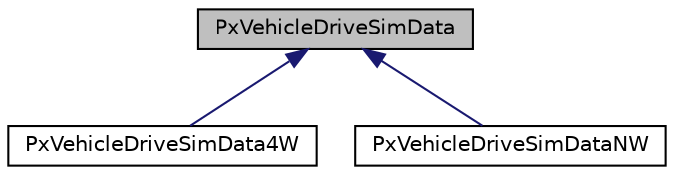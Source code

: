 digraph "PxVehicleDriveSimData"
{
  edge [fontname="Helvetica",fontsize="10",labelfontname="Helvetica",labelfontsize="10"];
  node [fontname="Helvetica",fontsize="10",shape=record];
  Node0 [label="PxVehicleDriveSimData",height=0.2,width=0.4,color="black", fillcolor="grey75", style="filled", fontcolor="black"];
  Node0 -> Node1 [dir="back",color="midnightblue",fontsize="10",style="solid",fontname="Helvetica"];
  Node1 [label="PxVehicleDriveSimData4W",height=0.2,width=0.4,color="black", fillcolor="white", style="filled",URL="$classPxVehicleDriveSimData4W.html",tooltip="Data structure describing the drive model components of a vehicle with up to 4 driven wheels and up t..."];
  Node0 -> Node2 [dir="back",color="midnightblue",fontsize="10",style="solid",fontname="Helvetica"];
  Node2 [label="PxVehicleDriveSimDataNW",height=0.2,width=0.4,color="black", fillcolor="white", style="filled",URL="$classPxVehicleDriveSimDataNW.html",tooltip="Data structure describing configuration data of a vehicle with up to PX_MAX_NB_WHEELS driven equally ..."];
}
